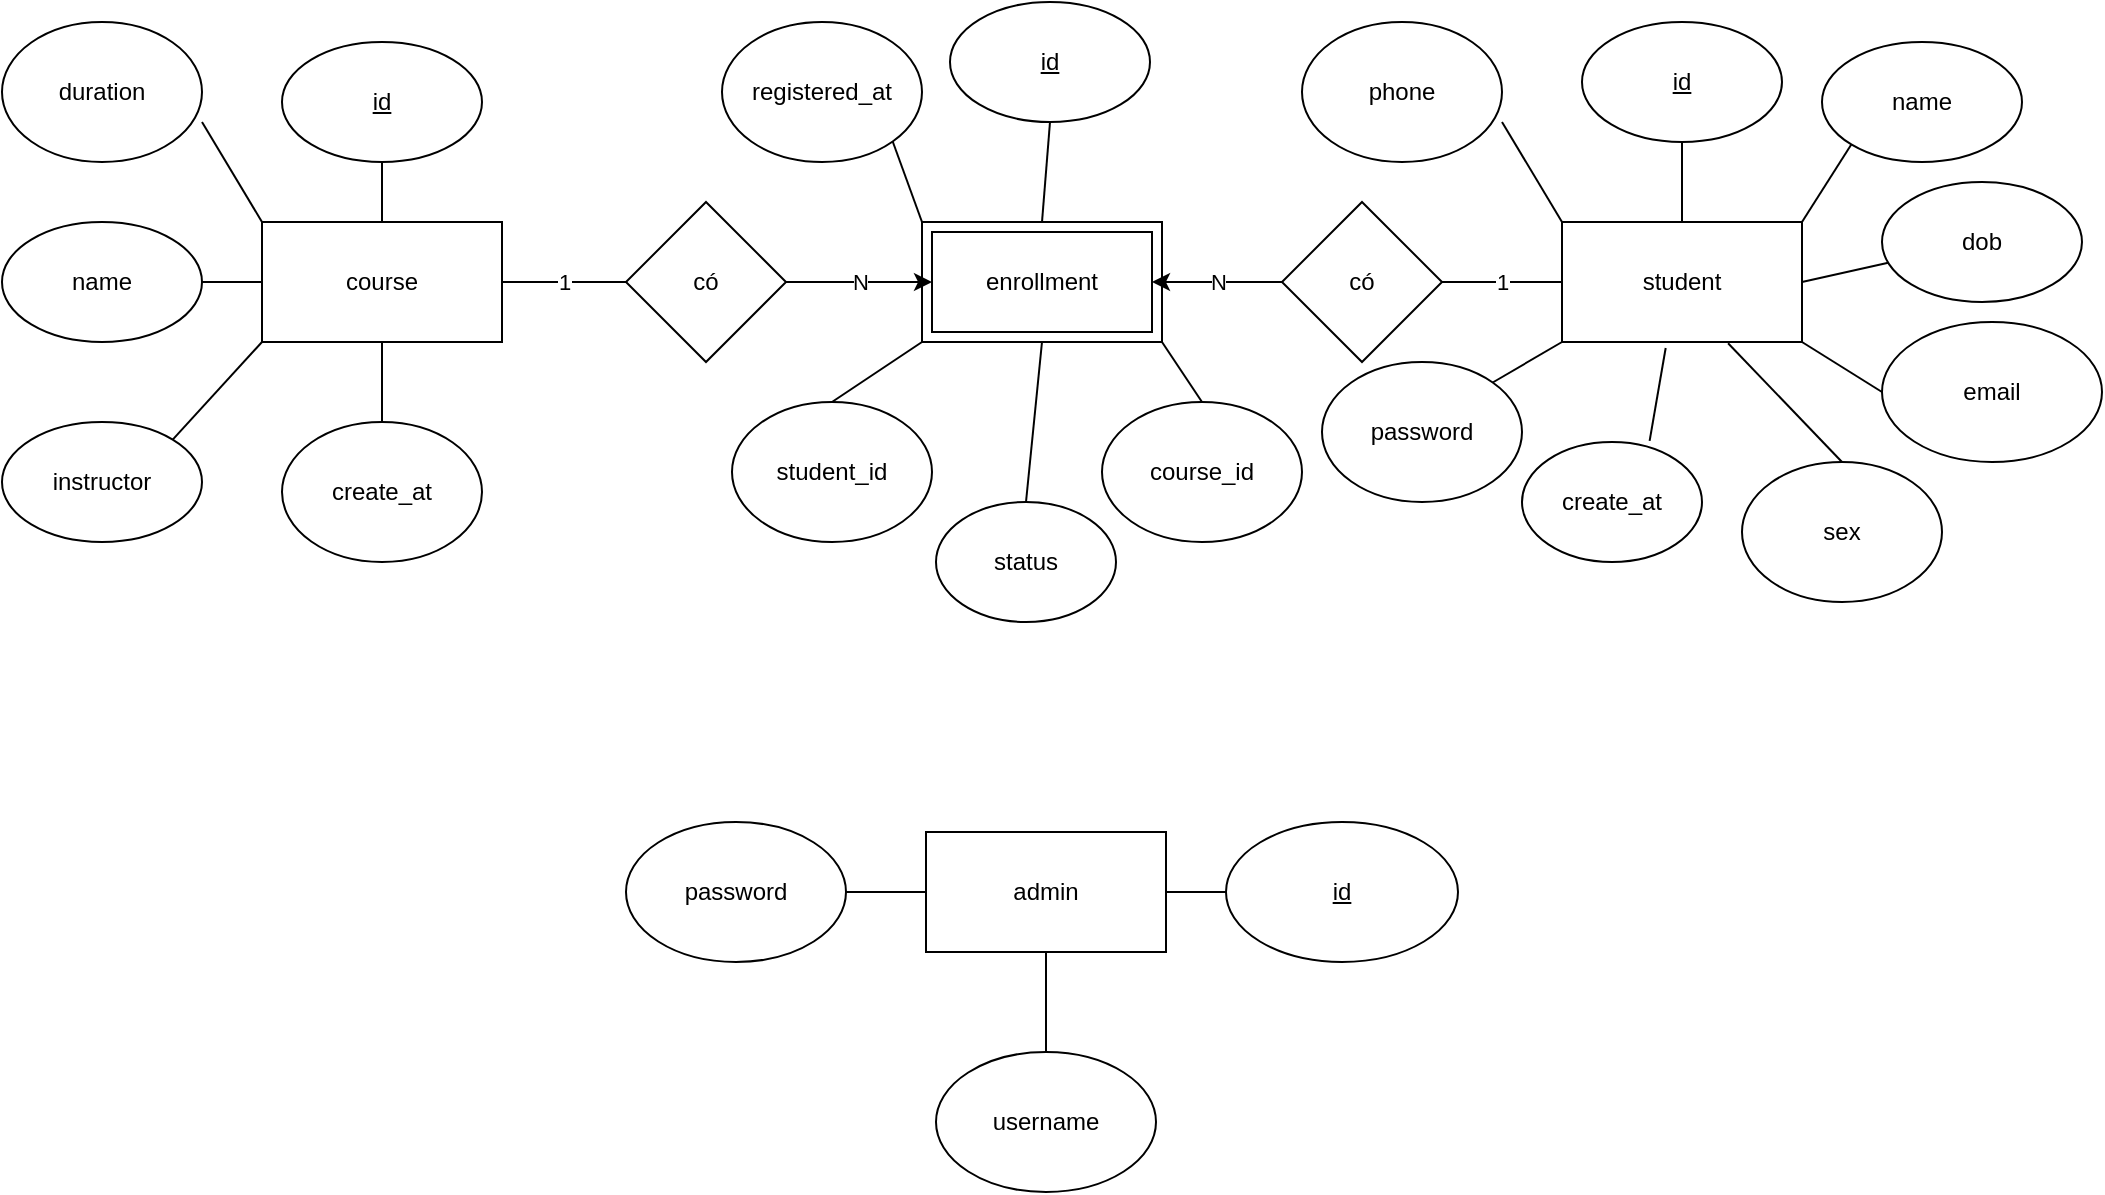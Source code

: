 <mxfile version="26.2.12">
  <diagram name="Trang-1" id="hfws2sKLEFElJojgNRqS">
    <mxGraphModel dx="1826" dy="610" grid="1" gridSize="10" guides="1" tooltips="1" connect="1" arrows="1" fold="1" page="1" pageScale="1" pageWidth="827" pageHeight="1169" math="0" shadow="0">
      <root>
        <mxCell id="0" />
        <mxCell id="1" parent="0" />
        <mxCell id="CyzVIN_SlHqzadB9Sm6w-1" value="course" style="rounded=0;whiteSpace=wrap;html=1;" vertex="1" parent="1">
          <mxGeometry x="70" y="160" width="120" height="60" as="geometry" />
        </mxCell>
        <mxCell id="CyzVIN_SlHqzadB9Sm6w-4" value="" style="rounded=0;whiteSpace=wrap;html=1;" vertex="1" parent="1">
          <mxGeometry x="400" y="160" width="120" height="60" as="geometry" />
        </mxCell>
        <mxCell id="CyzVIN_SlHqzadB9Sm6w-3" value="enrollment" style="rounded=0;whiteSpace=wrap;html=1;" vertex="1" parent="1">
          <mxGeometry x="405" y="165" width="110" height="50" as="geometry" />
        </mxCell>
        <mxCell id="CyzVIN_SlHqzadB9Sm6w-5" value="student" style="rounded=0;whiteSpace=wrap;html=1;" vertex="1" parent="1">
          <mxGeometry x="720" y="160" width="120" height="60" as="geometry" />
        </mxCell>
        <mxCell id="CyzVIN_SlHqzadB9Sm6w-6" value="admin" style="rounded=0;whiteSpace=wrap;html=1;" vertex="1" parent="1">
          <mxGeometry x="402" y="465" width="120" height="60" as="geometry" />
        </mxCell>
        <mxCell id="CyzVIN_SlHqzadB9Sm6w-7" value="&lt;u&gt;id&lt;/u&gt;" style="ellipse;whiteSpace=wrap;html=1;" vertex="1" parent="1">
          <mxGeometry x="552" y="460" width="116" height="70" as="geometry" />
        </mxCell>
        <mxCell id="CyzVIN_SlHqzadB9Sm6w-8" value="" style="endArrow=none;html=1;rounded=0;exitX=1;exitY=0.5;exitDx=0;exitDy=0;entryX=0;entryY=0.5;entryDx=0;entryDy=0;" edge="1" parent="1" source="CyzVIN_SlHqzadB9Sm6w-6" target="CyzVIN_SlHqzadB9Sm6w-7">
          <mxGeometry width="50" height="50" relative="1" as="geometry">
            <mxPoint x="792" y="565" as="sourcePoint" />
            <mxPoint x="842" y="515" as="targetPoint" />
          </mxGeometry>
        </mxCell>
        <mxCell id="CyzVIN_SlHqzadB9Sm6w-9" value="username" style="ellipse;whiteSpace=wrap;html=1;" vertex="1" parent="1">
          <mxGeometry x="407" y="575" width="110" height="70" as="geometry" />
        </mxCell>
        <mxCell id="CyzVIN_SlHqzadB9Sm6w-10" value="" style="endArrow=none;html=1;rounded=0;exitX=0.5;exitY=1;exitDx=0;exitDy=0;entryX=0.5;entryY=0;entryDx=0;entryDy=0;" edge="1" parent="1" source="CyzVIN_SlHqzadB9Sm6w-6" target="CyzVIN_SlHqzadB9Sm6w-9">
          <mxGeometry width="50" height="50" relative="1" as="geometry">
            <mxPoint x="532" y="505" as="sourcePoint" />
            <mxPoint x="602" y="505" as="targetPoint" />
          </mxGeometry>
        </mxCell>
        <mxCell id="CyzVIN_SlHqzadB9Sm6w-11" value="password" style="ellipse;whiteSpace=wrap;html=1;" vertex="1" parent="1">
          <mxGeometry x="252" y="460" width="110" height="70" as="geometry" />
        </mxCell>
        <mxCell id="CyzVIN_SlHqzadB9Sm6w-12" value="" style="endArrow=none;html=1;rounded=0;exitX=1;exitY=0.5;exitDx=0;exitDy=0;entryX=0;entryY=0.5;entryDx=0;entryDy=0;" edge="1" parent="1" source="CyzVIN_SlHqzadB9Sm6w-11" target="CyzVIN_SlHqzadB9Sm6w-6">
          <mxGeometry width="50" height="50" relative="1" as="geometry">
            <mxPoint x="542" y="475" as="sourcePoint" />
            <mxPoint x="592" y="425" as="targetPoint" />
          </mxGeometry>
        </mxCell>
        <mxCell id="CyzVIN_SlHqzadB9Sm6w-17" value="N" style="edgeStyle=orthogonalEdgeStyle;rounded=0;orthogonalLoop=1;jettySize=auto;html=1;" edge="1" parent="1" source="CyzVIN_SlHqzadB9Sm6w-13" target="CyzVIN_SlHqzadB9Sm6w-3">
          <mxGeometry relative="1" as="geometry" />
        </mxCell>
        <mxCell id="CyzVIN_SlHqzadB9Sm6w-13" value="có" style="rhombus;whiteSpace=wrap;html=1;" vertex="1" parent="1">
          <mxGeometry x="252" y="150" width="80" height="80" as="geometry" />
        </mxCell>
        <mxCell id="CyzVIN_SlHqzadB9Sm6w-19" value="N" style="edgeStyle=orthogonalEdgeStyle;rounded=0;orthogonalLoop=1;jettySize=auto;html=1;" edge="1" parent="1" source="CyzVIN_SlHqzadB9Sm6w-14" target="CyzVIN_SlHqzadB9Sm6w-3">
          <mxGeometry relative="1" as="geometry" />
        </mxCell>
        <mxCell id="CyzVIN_SlHqzadB9Sm6w-14" value="có" style="rhombus;whiteSpace=wrap;html=1;" vertex="1" parent="1">
          <mxGeometry x="580" y="150" width="80" height="80" as="geometry" />
        </mxCell>
        <mxCell id="CyzVIN_SlHqzadB9Sm6w-15" value="1" style="endArrow=none;html=1;rounded=0;exitX=1;exitY=0.5;exitDx=0;exitDy=0;entryX=0;entryY=0.5;entryDx=0;entryDy=0;" edge="1" parent="1" source="CyzVIN_SlHqzadB9Sm6w-1" target="CyzVIN_SlHqzadB9Sm6w-13">
          <mxGeometry width="50" height="50" relative="1" as="geometry">
            <mxPoint x="400" y="230" as="sourcePoint" />
            <mxPoint x="250" y="190" as="targetPoint" />
          </mxGeometry>
        </mxCell>
        <mxCell id="CyzVIN_SlHqzadB9Sm6w-18" value="1" style="endArrow=none;html=1;rounded=0;exitX=1;exitY=0.5;exitDx=0;exitDy=0;entryX=0;entryY=0.5;entryDx=0;entryDy=0;" edge="1" parent="1" source="CyzVIN_SlHqzadB9Sm6w-14" target="CyzVIN_SlHqzadB9Sm6w-5">
          <mxGeometry width="50" height="50" relative="1" as="geometry">
            <mxPoint x="710" y="170" as="sourcePoint" />
            <mxPoint x="760" y="120" as="targetPoint" />
          </mxGeometry>
        </mxCell>
        <mxCell id="CyzVIN_SlHqzadB9Sm6w-20" value="&lt;u&gt;id&lt;/u&gt;" style="ellipse;whiteSpace=wrap;html=1;" vertex="1" parent="1">
          <mxGeometry x="80" y="70" width="100" height="60" as="geometry" />
        </mxCell>
        <mxCell id="CyzVIN_SlHqzadB9Sm6w-21" value="" style="endArrow=none;html=1;rounded=0;exitX=0.5;exitY=0;exitDx=0;exitDy=0;entryX=0.5;entryY=1;entryDx=0;entryDy=0;" edge="1" parent="1" source="CyzVIN_SlHqzadB9Sm6w-1" target="CyzVIN_SlHqzadB9Sm6w-20">
          <mxGeometry width="50" height="50" relative="1" as="geometry">
            <mxPoint x="190" y="130" as="sourcePoint" />
            <mxPoint x="240" y="80" as="targetPoint" />
          </mxGeometry>
        </mxCell>
        <mxCell id="CyzVIN_SlHqzadB9Sm6w-22" value="name" style="ellipse;whiteSpace=wrap;html=1;" vertex="1" parent="1">
          <mxGeometry x="-60" y="160" width="100" height="60" as="geometry" />
        </mxCell>
        <mxCell id="CyzVIN_SlHqzadB9Sm6w-23" value="duration" style="ellipse;whiteSpace=wrap;html=1;" vertex="1" parent="1">
          <mxGeometry x="-60" y="60" width="100" height="70" as="geometry" />
        </mxCell>
        <mxCell id="CyzVIN_SlHqzadB9Sm6w-24" value="instructor" style="ellipse;whiteSpace=wrap;html=1;" vertex="1" parent="1">
          <mxGeometry x="-60" y="260" width="100" height="60" as="geometry" />
        </mxCell>
        <mxCell id="CyzVIN_SlHqzadB9Sm6w-25" value="create_at" style="ellipse;whiteSpace=wrap;html=1;" vertex="1" parent="1">
          <mxGeometry x="80" y="260" width="100" height="70" as="geometry" />
        </mxCell>
        <mxCell id="CyzVIN_SlHqzadB9Sm6w-26" value="" style="endArrow=none;html=1;rounded=0;exitX=1;exitY=0;exitDx=0;exitDy=0;entryX=0;entryY=1;entryDx=0;entryDy=0;" edge="1" parent="1" source="CyzVIN_SlHqzadB9Sm6w-24" target="CyzVIN_SlHqzadB9Sm6w-1">
          <mxGeometry width="50" height="50" relative="1" as="geometry">
            <mxPoint x="20" y="280" as="sourcePoint" />
            <mxPoint x="70" y="230" as="targetPoint" />
          </mxGeometry>
        </mxCell>
        <mxCell id="CyzVIN_SlHqzadB9Sm6w-27" value="" style="endArrow=none;html=1;rounded=0;exitX=0.5;exitY=0;exitDx=0;exitDy=0;entryX=0.5;entryY=1;entryDx=0;entryDy=0;" edge="1" parent="1" source="CyzVIN_SlHqzadB9Sm6w-25" target="CyzVIN_SlHqzadB9Sm6w-1">
          <mxGeometry width="50" height="50" relative="1" as="geometry">
            <mxPoint x="100" y="270" as="sourcePoint" />
            <mxPoint x="150" y="220" as="targetPoint" />
          </mxGeometry>
        </mxCell>
        <mxCell id="CyzVIN_SlHqzadB9Sm6w-28" value="" style="endArrow=none;html=1;rounded=0;exitX=1;exitY=0.5;exitDx=0;exitDy=0;entryX=0;entryY=0.5;entryDx=0;entryDy=0;" edge="1" parent="1" source="CyzVIN_SlHqzadB9Sm6w-22" target="CyzVIN_SlHqzadB9Sm6w-1">
          <mxGeometry width="50" height="50" relative="1" as="geometry">
            <mxPoint x="50" y="150" as="sourcePoint" />
            <mxPoint x="100" y="100" as="targetPoint" />
          </mxGeometry>
        </mxCell>
        <mxCell id="CyzVIN_SlHqzadB9Sm6w-29" value="" style="endArrow=none;html=1;rounded=0;exitX=1;exitY=0.714;exitDx=0;exitDy=0;exitPerimeter=0;entryX=0;entryY=0;entryDx=0;entryDy=0;" edge="1" parent="1" source="CyzVIN_SlHqzadB9Sm6w-23" target="CyzVIN_SlHqzadB9Sm6w-1">
          <mxGeometry width="50" height="50" relative="1" as="geometry">
            <mxPoint x="50" y="160" as="sourcePoint" />
            <mxPoint x="100" y="110" as="targetPoint" />
          </mxGeometry>
        </mxCell>
        <mxCell id="CyzVIN_SlHqzadB9Sm6w-31" value="&lt;u&gt;id&lt;/u&gt;" style="ellipse;whiteSpace=wrap;html=1;" vertex="1" parent="1">
          <mxGeometry x="730" y="60" width="100" height="60" as="geometry" />
        </mxCell>
        <mxCell id="CyzVIN_SlHqzadB9Sm6w-32" value="" style="endArrow=none;html=1;rounded=0;exitX=0.5;exitY=0;exitDx=0;exitDy=0;entryX=0.5;entryY=1;entryDx=0;entryDy=0;" edge="1" parent="1" source="CyzVIN_SlHqzadB9Sm6w-5" target="CyzVIN_SlHqzadB9Sm6w-31">
          <mxGeometry width="50" height="50" relative="1" as="geometry">
            <mxPoint x="820" y="160" as="sourcePoint" />
            <mxPoint x="870" y="110" as="targetPoint" />
          </mxGeometry>
        </mxCell>
        <mxCell id="CyzVIN_SlHqzadB9Sm6w-33" value="name" style="ellipse;whiteSpace=wrap;html=1;" vertex="1" parent="1">
          <mxGeometry x="850" y="70" width="100" height="60" as="geometry" />
        </mxCell>
        <mxCell id="CyzVIN_SlHqzadB9Sm6w-34" value="dob" style="ellipse;whiteSpace=wrap;html=1;" vertex="1" parent="1">
          <mxGeometry x="880" y="140" width="100" height="60" as="geometry" />
        </mxCell>
        <mxCell id="CyzVIN_SlHqzadB9Sm6w-35" value="email" style="ellipse;whiteSpace=wrap;html=1;" vertex="1" parent="1">
          <mxGeometry x="880" y="210" width="110" height="70" as="geometry" />
        </mxCell>
        <mxCell id="CyzVIN_SlHqzadB9Sm6w-36" value="sex" style="ellipse;whiteSpace=wrap;html=1;" vertex="1" parent="1">
          <mxGeometry x="810" y="280" width="100" height="70" as="geometry" />
        </mxCell>
        <mxCell id="CyzVIN_SlHqzadB9Sm6w-37" value="phone" style="ellipse;whiteSpace=wrap;html=1;" vertex="1" parent="1">
          <mxGeometry x="590" y="60" width="100" height="70" as="geometry" />
        </mxCell>
        <mxCell id="CyzVIN_SlHqzadB9Sm6w-38" value="password" style="ellipse;whiteSpace=wrap;html=1;" vertex="1" parent="1">
          <mxGeometry x="600" y="230" width="100" height="70" as="geometry" />
        </mxCell>
        <mxCell id="CyzVIN_SlHqzadB9Sm6w-39" value="create_at" style="ellipse;whiteSpace=wrap;html=1;" vertex="1" parent="1">
          <mxGeometry x="700" y="270" width="90" height="60" as="geometry" />
        </mxCell>
        <mxCell id="CyzVIN_SlHqzadB9Sm6w-40" value="" style="endArrow=none;html=1;rounded=0;exitX=1;exitY=0.714;exitDx=0;exitDy=0;exitPerimeter=0;entryX=0;entryY=0;entryDx=0;entryDy=0;" edge="1" parent="1" source="CyzVIN_SlHqzadB9Sm6w-37" target="CyzVIN_SlHqzadB9Sm6w-5">
          <mxGeometry width="50" height="50" relative="1" as="geometry">
            <mxPoint x="690" y="170" as="sourcePoint" />
            <mxPoint x="740" y="120" as="targetPoint" />
          </mxGeometry>
        </mxCell>
        <mxCell id="CyzVIN_SlHqzadB9Sm6w-41" value="" style="endArrow=none;html=1;rounded=0;exitX=1;exitY=0;exitDx=0;exitDy=0;entryX=0;entryY=1;entryDx=0;entryDy=0;" edge="1" parent="1" source="CyzVIN_SlHqzadB9Sm6w-5" target="CyzVIN_SlHqzadB9Sm6w-33">
          <mxGeometry width="50" height="50" relative="1" as="geometry">
            <mxPoint x="820" y="160" as="sourcePoint" />
            <mxPoint x="870" y="110" as="targetPoint" />
          </mxGeometry>
        </mxCell>
        <mxCell id="CyzVIN_SlHqzadB9Sm6w-42" value="" style="endArrow=none;html=1;rounded=0;exitX=1;exitY=0.5;exitDx=0;exitDy=0;" edge="1" parent="1" source="CyzVIN_SlHqzadB9Sm6w-5" target="CyzVIN_SlHqzadB9Sm6w-34">
          <mxGeometry width="50" height="50" relative="1" as="geometry">
            <mxPoint x="590" y="160" as="sourcePoint" />
            <mxPoint x="640" y="110" as="targetPoint" />
          </mxGeometry>
        </mxCell>
        <mxCell id="CyzVIN_SlHqzadB9Sm6w-43" value="" style="endArrow=none;html=1;rounded=0;entryX=1;entryY=1;entryDx=0;entryDy=0;exitX=0;exitY=0.5;exitDx=0;exitDy=0;" edge="1" parent="1" source="CyzVIN_SlHqzadB9Sm6w-35" target="CyzVIN_SlHqzadB9Sm6w-5">
          <mxGeometry width="50" height="50" relative="1" as="geometry">
            <mxPoint x="820" y="270" as="sourcePoint" />
            <mxPoint x="870" y="220" as="targetPoint" />
          </mxGeometry>
        </mxCell>
        <mxCell id="CyzVIN_SlHqzadB9Sm6w-44" value="" style="endArrow=none;html=1;rounded=0;entryX=0.692;entryY=1.01;entryDx=0;entryDy=0;entryPerimeter=0;exitX=0.5;exitY=0;exitDx=0;exitDy=0;" edge="1" parent="1" source="CyzVIN_SlHqzadB9Sm6w-36" target="CyzVIN_SlHqzadB9Sm6w-5">
          <mxGeometry width="50" height="50" relative="1" as="geometry">
            <mxPoint x="810" y="280" as="sourcePoint" />
            <mxPoint x="860" y="230" as="targetPoint" />
          </mxGeometry>
        </mxCell>
        <mxCell id="CyzVIN_SlHqzadB9Sm6w-46" value="" style="endArrow=none;html=1;rounded=0;exitX=1;exitY=0;exitDx=0;exitDy=0;entryX=0;entryY=1;entryDx=0;entryDy=0;" edge="1" parent="1" source="CyzVIN_SlHqzadB9Sm6w-38" target="CyzVIN_SlHqzadB9Sm6w-5">
          <mxGeometry width="50" height="50" relative="1" as="geometry">
            <mxPoint x="590" y="160" as="sourcePoint" />
            <mxPoint x="640" y="110" as="targetPoint" />
          </mxGeometry>
        </mxCell>
        <mxCell id="CyzVIN_SlHqzadB9Sm6w-47" value="" style="endArrow=none;html=1;rounded=0;exitX=0.709;exitY=-0.01;exitDx=0;exitDy=0;exitPerimeter=0;entryX=0.432;entryY=1.05;entryDx=0;entryDy=0;entryPerimeter=0;" edge="1" parent="1" source="CyzVIN_SlHqzadB9Sm6w-39" target="CyzVIN_SlHqzadB9Sm6w-5">
          <mxGeometry width="50" height="50" relative="1" as="geometry">
            <mxPoint x="740" y="270" as="sourcePoint" />
            <mxPoint x="790" y="220" as="targetPoint" />
          </mxGeometry>
        </mxCell>
        <mxCell id="CyzVIN_SlHqzadB9Sm6w-49" value="&lt;u&gt;id&lt;/u&gt;" style="ellipse;whiteSpace=wrap;html=1;" vertex="1" parent="1">
          <mxGeometry x="414" y="50" width="100" height="60" as="geometry" />
        </mxCell>
        <mxCell id="CyzVIN_SlHqzadB9Sm6w-50" value="student_id" style="ellipse;whiteSpace=wrap;html=1;" vertex="1" parent="1">
          <mxGeometry x="305" y="250" width="100" height="70" as="geometry" />
        </mxCell>
        <mxCell id="CyzVIN_SlHqzadB9Sm6w-51" value="course_id" style="ellipse;whiteSpace=wrap;html=1;" vertex="1" parent="1">
          <mxGeometry x="490" y="250" width="100" height="70" as="geometry" />
        </mxCell>
        <mxCell id="CyzVIN_SlHqzadB9Sm6w-52" value="registered_at" style="ellipse;whiteSpace=wrap;html=1;" vertex="1" parent="1">
          <mxGeometry x="300" y="60" width="100" height="70" as="geometry" />
        </mxCell>
        <mxCell id="CyzVIN_SlHqzadB9Sm6w-53" value="status" style="ellipse;whiteSpace=wrap;html=1;" vertex="1" parent="1">
          <mxGeometry x="407" y="300" width="90" height="60" as="geometry" />
        </mxCell>
        <mxCell id="CyzVIN_SlHqzadB9Sm6w-54" value="" style="endArrow=none;html=1;rounded=0;exitX=0;exitY=0;exitDx=0;exitDy=0;entryX=1;entryY=1;entryDx=0;entryDy=0;" edge="1" parent="1" source="CyzVIN_SlHqzadB9Sm6w-4" target="CyzVIN_SlHqzadB9Sm6w-52">
          <mxGeometry width="50" height="50" relative="1" as="geometry">
            <mxPoint x="380" y="170" as="sourcePoint" />
            <mxPoint x="430" y="120" as="targetPoint" />
          </mxGeometry>
        </mxCell>
        <mxCell id="CyzVIN_SlHqzadB9Sm6w-55" value="" style="endArrow=none;html=1;rounded=0;exitX=0.5;exitY=0;exitDx=0;exitDy=0;entryX=0.5;entryY=1;entryDx=0;entryDy=0;" edge="1" parent="1" source="CyzVIN_SlHqzadB9Sm6w-4" target="CyzVIN_SlHqzadB9Sm6w-49">
          <mxGeometry width="50" height="50" relative="1" as="geometry">
            <mxPoint x="470" y="160" as="sourcePoint" />
            <mxPoint x="520" y="110" as="targetPoint" />
          </mxGeometry>
        </mxCell>
        <mxCell id="CyzVIN_SlHqzadB9Sm6w-56" value="" style="endArrow=none;html=1;rounded=0;exitX=0.5;exitY=0;exitDx=0;exitDy=0;entryX=0;entryY=1;entryDx=0;entryDy=0;" edge="1" parent="1" source="CyzVIN_SlHqzadB9Sm6w-50" target="CyzVIN_SlHqzadB9Sm6w-4">
          <mxGeometry width="50" height="50" relative="1" as="geometry">
            <mxPoint x="440" y="280" as="sourcePoint" />
            <mxPoint x="490" y="230" as="targetPoint" />
          </mxGeometry>
        </mxCell>
        <mxCell id="CyzVIN_SlHqzadB9Sm6w-57" value="" style="endArrow=none;html=1;rounded=0;exitX=0.5;exitY=0;exitDx=0;exitDy=0;entryX=0.5;entryY=1;entryDx=0;entryDy=0;" edge="1" parent="1" source="CyzVIN_SlHqzadB9Sm6w-53" target="CyzVIN_SlHqzadB9Sm6w-4">
          <mxGeometry width="50" height="50" relative="1" as="geometry">
            <mxPoint x="400" y="220" as="sourcePoint" />
            <mxPoint x="450" y="170" as="targetPoint" />
          </mxGeometry>
        </mxCell>
        <mxCell id="CyzVIN_SlHqzadB9Sm6w-58" value="" style="endArrow=none;html=1;rounded=0;exitX=0.5;exitY=0;exitDx=0;exitDy=0;entryX=1;entryY=1;entryDx=0;entryDy=0;" edge="1" parent="1" source="CyzVIN_SlHqzadB9Sm6w-51" target="CyzVIN_SlHqzadB9Sm6w-4">
          <mxGeometry width="50" height="50" relative="1" as="geometry">
            <mxPoint x="460" y="270" as="sourcePoint" />
            <mxPoint x="510" y="220" as="targetPoint" />
          </mxGeometry>
        </mxCell>
      </root>
    </mxGraphModel>
  </diagram>
</mxfile>
